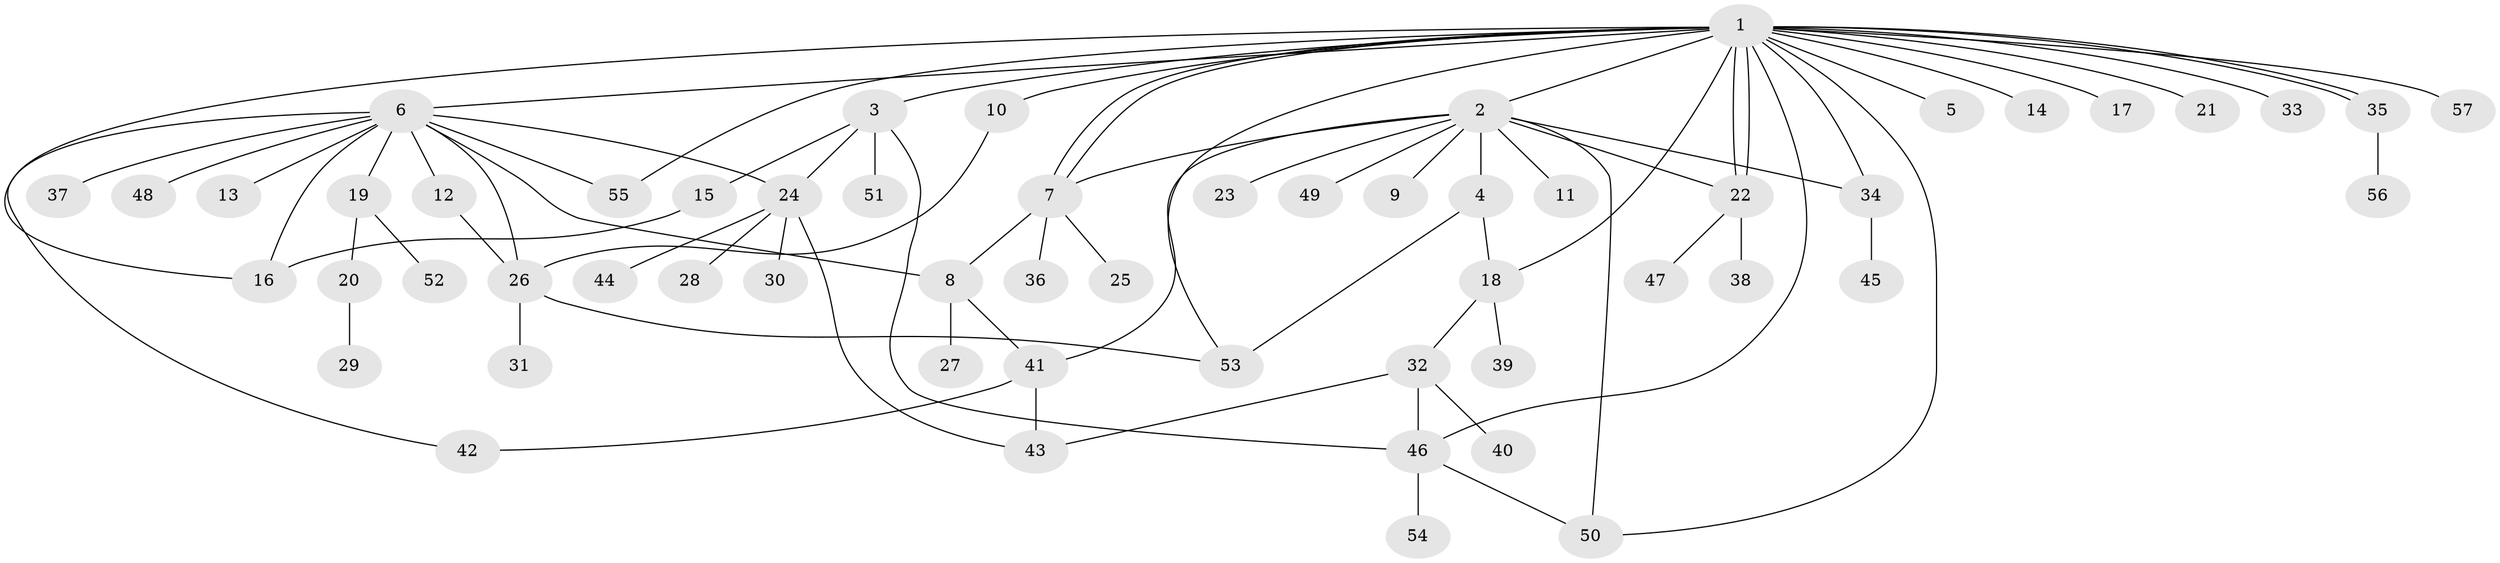 // Generated by graph-tools (version 1.1) at 2025/50/03/09/25 03:50:01]
// undirected, 57 vertices, 80 edges
graph export_dot {
graph [start="1"]
  node [color=gray90,style=filled];
  1;
  2;
  3;
  4;
  5;
  6;
  7;
  8;
  9;
  10;
  11;
  12;
  13;
  14;
  15;
  16;
  17;
  18;
  19;
  20;
  21;
  22;
  23;
  24;
  25;
  26;
  27;
  28;
  29;
  30;
  31;
  32;
  33;
  34;
  35;
  36;
  37;
  38;
  39;
  40;
  41;
  42;
  43;
  44;
  45;
  46;
  47;
  48;
  49;
  50;
  51;
  52;
  53;
  54;
  55;
  56;
  57;
  1 -- 2;
  1 -- 3;
  1 -- 5;
  1 -- 6;
  1 -- 7;
  1 -- 7;
  1 -- 10;
  1 -- 14;
  1 -- 16;
  1 -- 17;
  1 -- 18;
  1 -- 21;
  1 -- 22;
  1 -- 22;
  1 -- 33;
  1 -- 34;
  1 -- 35;
  1 -- 35;
  1 -- 46;
  1 -- 50;
  1 -- 53;
  1 -- 55;
  1 -- 57;
  2 -- 4;
  2 -- 7;
  2 -- 9;
  2 -- 11;
  2 -- 22;
  2 -- 23;
  2 -- 34;
  2 -- 41;
  2 -- 49;
  2 -- 50;
  3 -- 15;
  3 -- 24;
  3 -- 46;
  3 -- 51;
  4 -- 18;
  4 -- 53;
  6 -- 8;
  6 -- 12;
  6 -- 13;
  6 -- 16;
  6 -- 19;
  6 -- 24;
  6 -- 26;
  6 -- 37;
  6 -- 42;
  6 -- 48;
  6 -- 55;
  7 -- 8;
  7 -- 25;
  7 -- 36;
  8 -- 27;
  8 -- 41;
  10 -- 26;
  12 -- 26;
  15 -- 16;
  18 -- 32;
  18 -- 39;
  19 -- 20;
  19 -- 52;
  20 -- 29;
  22 -- 38;
  22 -- 47;
  24 -- 28;
  24 -- 30;
  24 -- 43;
  24 -- 44;
  26 -- 31;
  26 -- 53;
  32 -- 40;
  32 -- 43;
  32 -- 46;
  34 -- 45;
  35 -- 56;
  41 -- 42;
  41 -- 43;
  46 -- 50;
  46 -- 54;
}
